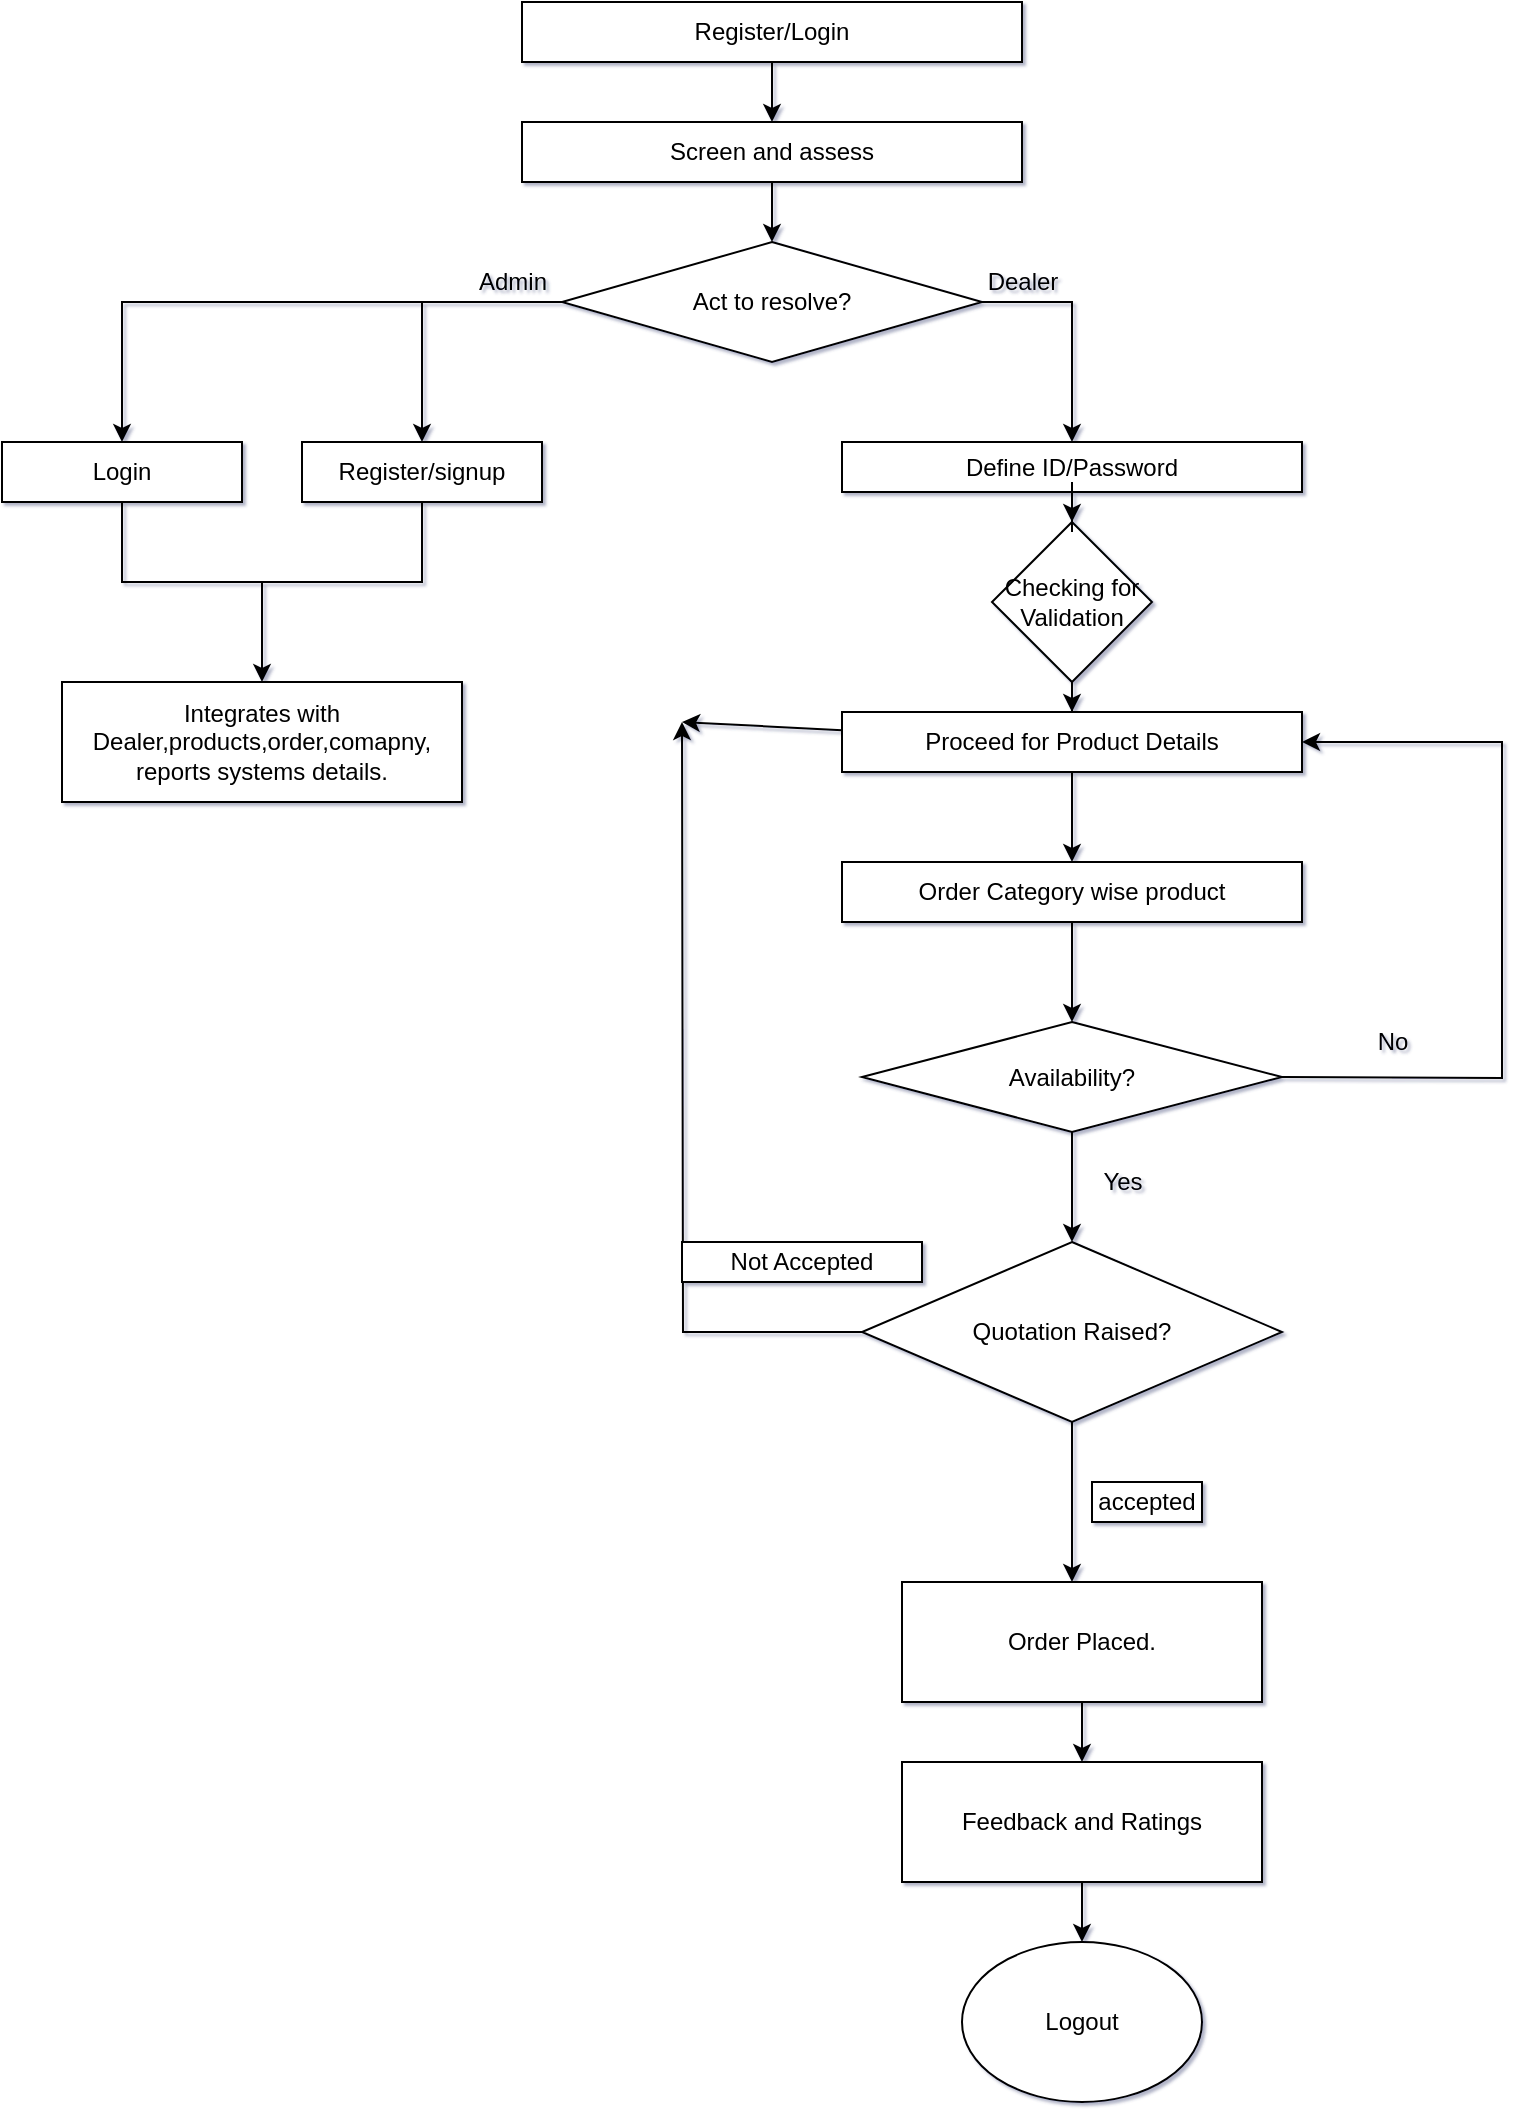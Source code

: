 <mxfile version="16.4.0" type="device"><diagram id="ztU1axnO_uDN_kl_un1a" name="Page-1"><mxGraphModel dx="1038" dy="649" grid="1" gridSize="10" guides="1" tooltips="1" connect="1" arrows="1" fold="1" page="1" pageScale="1" pageWidth="850" pageHeight="1100" background="none" math="0" shadow="1"><root><mxCell id="0"/><mxCell id="1" parent="0"/><mxCell id="lwJUx7GNNcxR5eYOWMot-6" value="" style="edgeStyle=orthogonalEdgeStyle;rounded=0;orthogonalLoop=1;jettySize=auto;html=1;" parent="1" source="lwJUx7GNNcxR5eYOWMot-1" target="lwJUx7GNNcxR5eYOWMot-5" edge="1"><mxGeometry relative="1" as="geometry"/></mxCell><mxCell id="lwJUx7GNNcxR5eYOWMot-1" value="Register/Login" style="rounded=0;whiteSpace=wrap;html=1;" parent="1" vertex="1"><mxGeometry x="270" y="40" width="250" height="30" as="geometry"/></mxCell><mxCell id="lwJUx7GNNcxR5eYOWMot-5" value="Screen and assess" style="rounded=0;whiteSpace=wrap;html=1;" parent="1" vertex="1"><mxGeometry x="270" y="100" width="250" height="30" as="geometry"/></mxCell><mxCell id="lwJUx7GNNcxR5eYOWMot-47" value="" style="edgeStyle=orthogonalEdgeStyle;rounded=0;orthogonalLoop=1;jettySize=auto;html=1;exitX=0.5;exitY=1;exitDx=0;exitDy=0;" parent="1" source="lwJUx7GNNcxR5eYOWMot-5" target="lwJUx7GNNcxR5eYOWMot-46" edge="1"><mxGeometry relative="1" as="geometry"><mxPoint x="395" y="190.0" as="sourcePoint"/></mxGeometry></mxCell><mxCell id="lwJUx7GNNcxR5eYOWMot-30" value="" style="edgeStyle=orthogonalEdgeStyle;rounded=0;orthogonalLoop=1;jettySize=auto;html=1;" parent="1" source="w3xoT8vWo3d5cZXSvl2K-3" target="lwJUx7GNNcxR5eYOWMot-29" edge="1"><mxGeometry relative="1" as="geometry"/></mxCell><mxCell id="lwJUx7GNNcxR5eYOWMot-26" value="Define ID/Password" style="whiteSpace=wrap;html=1;rounded=0;" parent="1" vertex="1"><mxGeometry x="430" y="260" width="230" height="25" as="geometry"/></mxCell><mxCell id="lwJUx7GNNcxR5eYOWMot-32" value="" style="edgeStyle=orthogonalEdgeStyle;rounded=0;orthogonalLoop=1;jettySize=auto;html=1;" parent="1" source="lwJUx7GNNcxR5eYOWMot-29" target="lwJUx7GNNcxR5eYOWMot-31" edge="1"><mxGeometry relative="1" as="geometry"/></mxCell><mxCell id="w3xoT8vWo3d5cZXSvl2K-10" style="edgeStyle=none;rounded=0;orthogonalLoop=1;jettySize=auto;html=1;" parent="1" source="lwJUx7GNNcxR5eYOWMot-29" edge="1"><mxGeometry relative="1" as="geometry"><mxPoint x="350" y="400" as="targetPoint"/></mxGeometry></mxCell><mxCell id="lwJUx7GNNcxR5eYOWMot-29" value="Proceed for Product Details" style="whiteSpace=wrap;html=1;rounded=0;" parent="1" vertex="1"><mxGeometry x="430" y="395" width="230" height="30" as="geometry"/></mxCell><mxCell id="lwJUx7GNNcxR5eYOWMot-34" value="" style="edgeStyle=orthogonalEdgeStyle;rounded=0;orthogonalLoop=1;jettySize=auto;html=1;" parent="1" source="lwJUx7GNNcxR5eYOWMot-31" target="lwJUx7GNNcxR5eYOWMot-33" edge="1"><mxGeometry relative="1" as="geometry"/></mxCell><mxCell id="lwJUx7GNNcxR5eYOWMot-31" value="Order Category wise product" style="whiteSpace=wrap;html=1;rounded=0;" parent="1" vertex="1"><mxGeometry x="430" y="470" width="230" height="30" as="geometry"/></mxCell><mxCell id="lwJUx7GNNcxR5eYOWMot-41" value="" style="edgeStyle=orthogonalEdgeStyle;rounded=0;orthogonalLoop=1;jettySize=auto;html=1;" parent="1" source="lwJUx7GNNcxR5eYOWMot-33" edge="1"><mxGeometry relative="1" as="geometry"><mxPoint x="545" y="660" as="targetPoint"/></mxGeometry></mxCell><mxCell id="lwJUx7GNNcxR5eYOWMot-33" value="Availability?" style="rhombus;whiteSpace=wrap;html=1;rounded=0;" parent="1" vertex="1"><mxGeometry x="440" y="550" width="210" height="55" as="geometry"/></mxCell><mxCell id="lwJUx7GNNcxR5eYOWMot-36" value="" style="endArrow=classic;html=1;rounded=0;exitX=1;exitY=0.5;exitDx=0;exitDy=0;entryX=1;entryY=0.5;entryDx=0;entryDy=0;" parent="1" source="lwJUx7GNNcxR5eYOWMot-33" target="lwJUx7GNNcxR5eYOWMot-29" edge="1"><mxGeometry width="50" height="50" relative="1" as="geometry"><mxPoint x="680" y="505" as="sourcePoint"/><mxPoint x="750" y="235" as="targetPoint"/><Array as="points"><mxPoint x="760" y="578"/><mxPoint x="760" y="410"/><mxPoint x="710" y="410"/></Array></mxGeometry></mxCell><mxCell id="lwJUx7GNNcxR5eYOWMot-39" value="No" style="text;html=1;align=center;verticalAlign=middle;resizable=0;points=[];autosize=1;strokeColor=none;fillColor=none;" parent="1" vertex="1"><mxGeometry x="690" y="550" width="30" height="20" as="geometry"/></mxCell><mxCell id="lwJUx7GNNcxR5eYOWMot-42" value="Yes" style="text;html=1;align=center;verticalAlign=middle;resizable=0;points=[];autosize=1;strokeColor=none;fillColor=none;" parent="1" vertex="1"><mxGeometry x="550" y="620" width="40" height="20" as="geometry"/></mxCell><mxCell id="lwJUx7GNNcxR5eYOWMot-51" value="" style="edgeStyle=orthogonalEdgeStyle;rounded=0;orthogonalLoop=1;jettySize=auto;html=1;" parent="1" source="lwJUx7GNNcxR5eYOWMot-46" target="lwJUx7GNNcxR5eYOWMot-50" edge="1"><mxGeometry relative="1" as="geometry"/></mxCell><mxCell id="lwJUx7GNNcxR5eYOWMot-53" value="" style="edgeStyle=orthogonalEdgeStyle;rounded=0;orthogonalLoop=1;jettySize=auto;html=1;" parent="1" source="lwJUx7GNNcxR5eYOWMot-46" target="lwJUx7GNNcxR5eYOWMot-52" edge="1"><mxGeometry relative="1" as="geometry"/></mxCell><mxCell id="lwJUx7GNNcxR5eYOWMot-46" value="Act to resolve?" style="rhombus;whiteSpace=wrap;html=1;rounded=0;" parent="1" vertex="1"><mxGeometry x="290" y="160" width="210" height="60" as="geometry"/></mxCell><mxCell id="lwJUx7GNNcxR5eYOWMot-49" value="" style="endArrow=classic;html=1;rounded=0;exitX=1;exitY=0.5;exitDx=0;exitDy=0;" parent="1" source="lwJUx7GNNcxR5eYOWMot-46" target="lwJUx7GNNcxR5eYOWMot-26" edge="1"><mxGeometry width="50" height="50" relative="1" as="geometry"><mxPoint x="550" y="330" as="sourcePoint"/><mxPoint x="600" y="190" as="targetPoint"/><Array as="points"><mxPoint x="545" y="190"/></Array></mxGeometry></mxCell><mxCell id="lwJUx7GNNcxR5eYOWMot-50" value="Login" style="whiteSpace=wrap;html=1;rounded=0;" parent="1" vertex="1"><mxGeometry x="10" y="260" width="120" height="30" as="geometry"/></mxCell><mxCell id="lwJUx7GNNcxR5eYOWMot-52" value="Register/signup" style="whiteSpace=wrap;html=1;rounded=0;" parent="1" vertex="1"><mxGeometry x="160" y="260" width="120" height="30" as="geometry"/></mxCell><mxCell id="lwJUx7GNNcxR5eYOWMot-54" value="Integrates with Dealer,products,order,comapny,&lt;br&gt;reports systems details." style="rounded=0;whiteSpace=wrap;html=1;" parent="1" vertex="1"><mxGeometry x="40" y="380" width="200" height="60" as="geometry"/></mxCell><mxCell id="lwJUx7GNNcxR5eYOWMot-55" value="Dealer" style="text;html=1;align=center;verticalAlign=middle;resizable=0;points=[];autosize=1;strokeColor=none;fillColor=none;" parent="1" vertex="1"><mxGeometry x="495" y="170" width="50" height="20" as="geometry"/></mxCell><mxCell id="lwJUx7GNNcxR5eYOWMot-56" value="Admin" style="text;html=1;align=center;verticalAlign=middle;resizable=0;points=[];autosize=1;strokeColor=none;fillColor=none;" parent="1" vertex="1"><mxGeometry x="240" y="170" width="50" height="20" as="geometry"/></mxCell><mxCell id="lwJUx7GNNcxR5eYOWMot-63" value="" style="endArrow=none;html=1;rounded=0;exitX=0.5;exitY=1;exitDx=0;exitDy=0;" parent="1" source="lwJUx7GNNcxR5eYOWMot-50" edge="1"><mxGeometry width="50" height="50" relative="1" as="geometry"><mxPoint x="360" y="370" as="sourcePoint"/><mxPoint x="160" y="330" as="targetPoint"/><Array as="points"><mxPoint x="70" y="330"/></Array></mxGeometry></mxCell><mxCell id="lwJUx7GNNcxR5eYOWMot-64" value="" style="endArrow=none;html=1;rounded=0;exitX=0.5;exitY=1;exitDx=0;exitDy=0;" parent="1" edge="1"><mxGeometry width="50" height="50" relative="1" as="geometry"><mxPoint x="220" y="290" as="sourcePoint"/><mxPoint x="160" y="330" as="targetPoint"/><Array as="points"><mxPoint x="220" y="330"/></Array></mxGeometry></mxCell><mxCell id="lwJUx7GNNcxR5eYOWMot-65" value="" style="endArrow=classic;html=1;rounded=0;entryX=0.5;entryY=0;entryDx=0;entryDy=0;" parent="1" target="lwJUx7GNNcxR5eYOWMot-54" edge="1"><mxGeometry width="50" height="50" relative="1" as="geometry"><mxPoint x="140" y="330" as="sourcePoint"/><mxPoint x="140" y="360" as="targetPoint"/></mxGeometry></mxCell><mxCell id="w3xoT8vWo3d5cZXSvl2K-3" value="Checking for Validation" style="rhombus;whiteSpace=wrap;html=1;" parent="1" vertex="1"><mxGeometry x="505" y="300" width="80" height="80" as="geometry"/></mxCell><mxCell id="w3xoT8vWo3d5cZXSvl2K-4" value="" style="edgeStyle=orthogonalEdgeStyle;rounded=0;orthogonalLoop=1;jettySize=auto;html=1;" parent="1" source="lwJUx7GNNcxR5eYOWMot-26" target="w3xoT8vWo3d5cZXSvl2K-3" edge="1"><mxGeometry relative="1" as="geometry"><mxPoint x="545" y="285" as="sourcePoint"/><mxPoint x="545" y="395" as="targetPoint"/></mxGeometry></mxCell><mxCell id="w3xoT8vWo3d5cZXSvl2K-6" style="edgeStyle=orthogonalEdgeStyle;rounded=0;orthogonalLoop=1;jettySize=auto;html=1;" parent="1" source="w3xoT8vWo3d5cZXSvl2K-5" edge="1"><mxGeometry relative="1" as="geometry"><mxPoint x="545" y="830" as="targetPoint"/></mxGeometry></mxCell><mxCell id="w3xoT8vWo3d5cZXSvl2K-8" style="edgeStyle=orthogonalEdgeStyle;rounded=0;orthogonalLoop=1;jettySize=auto;html=1;" parent="1" source="w3xoT8vWo3d5cZXSvl2K-5" edge="1"><mxGeometry relative="1" as="geometry"><mxPoint x="350" y="400" as="targetPoint"/></mxGeometry></mxCell><mxCell id="w3xoT8vWo3d5cZXSvl2K-5" value="Quotation Raised?" style="rhombus;whiteSpace=wrap;html=1;" parent="1" vertex="1"><mxGeometry x="440" y="660" width="210" height="90" as="geometry"/></mxCell><mxCell id="w3xoT8vWo3d5cZXSvl2K-7" value="accepted" style="rounded=0;whiteSpace=wrap;html=1;" parent="1" vertex="1"><mxGeometry x="555" y="780" width="55" height="20" as="geometry"/></mxCell><mxCell id="w3xoT8vWo3d5cZXSvl2K-11" value="Not Accepted" style="rounded=0;whiteSpace=wrap;html=1;" parent="1" vertex="1"><mxGeometry x="350" y="660" width="120" height="20" as="geometry"/></mxCell><mxCell id="w3xoT8vWo3d5cZXSvl2K-13" style="edgeStyle=none;rounded=0;orthogonalLoop=1;jettySize=auto;html=1;" parent="1" source="w3xoT8vWo3d5cZXSvl2K-12" target="w3xoT8vWo3d5cZXSvl2K-14" edge="1"><mxGeometry relative="1" as="geometry"><mxPoint x="550" y="930" as="targetPoint"/></mxGeometry></mxCell><mxCell id="w3xoT8vWo3d5cZXSvl2K-12" value="Order Placed." style="rounded=0;whiteSpace=wrap;html=1;" parent="1" vertex="1"><mxGeometry x="460" y="830" width="180" height="60" as="geometry"/></mxCell><mxCell id="w3xoT8vWo3d5cZXSvl2K-16" style="edgeStyle=none;rounded=0;orthogonalLoop=1;jettySize=auto;html=1;" parent="1" source="w3xoT8vWo3d5cZXSvl2K-14" target="w3xoT8vWo3d5cZXSvl2K-17" edge="1"><mxGeometry relative="1" as="geometry"><mxPoint x="550" y="1020" as="targetPoint"/></mxGeometry></mxCell><mxCell id="w3xoT8vWo3d5cZXSvl2K-14" value="Feedback and Ratings" style="rounded=0;whiteSpace=wrap;html=1;" parent="1" vertex="1"><mxGeometry x="460" y="920" width="180" height="60" as="geometry"/></mxCell><mxCell id="w3xoT8vWo3d5cZXSvl2K-17" value="Logout" style="ellipse;whiteSpace=wrap;html=1;" parent="1" vertex="1"><mxGeometry x="490" y="1010" width="120" height="80" as="geometry"/></mxCell></root></mxGraphModel></diagram></mxfile>